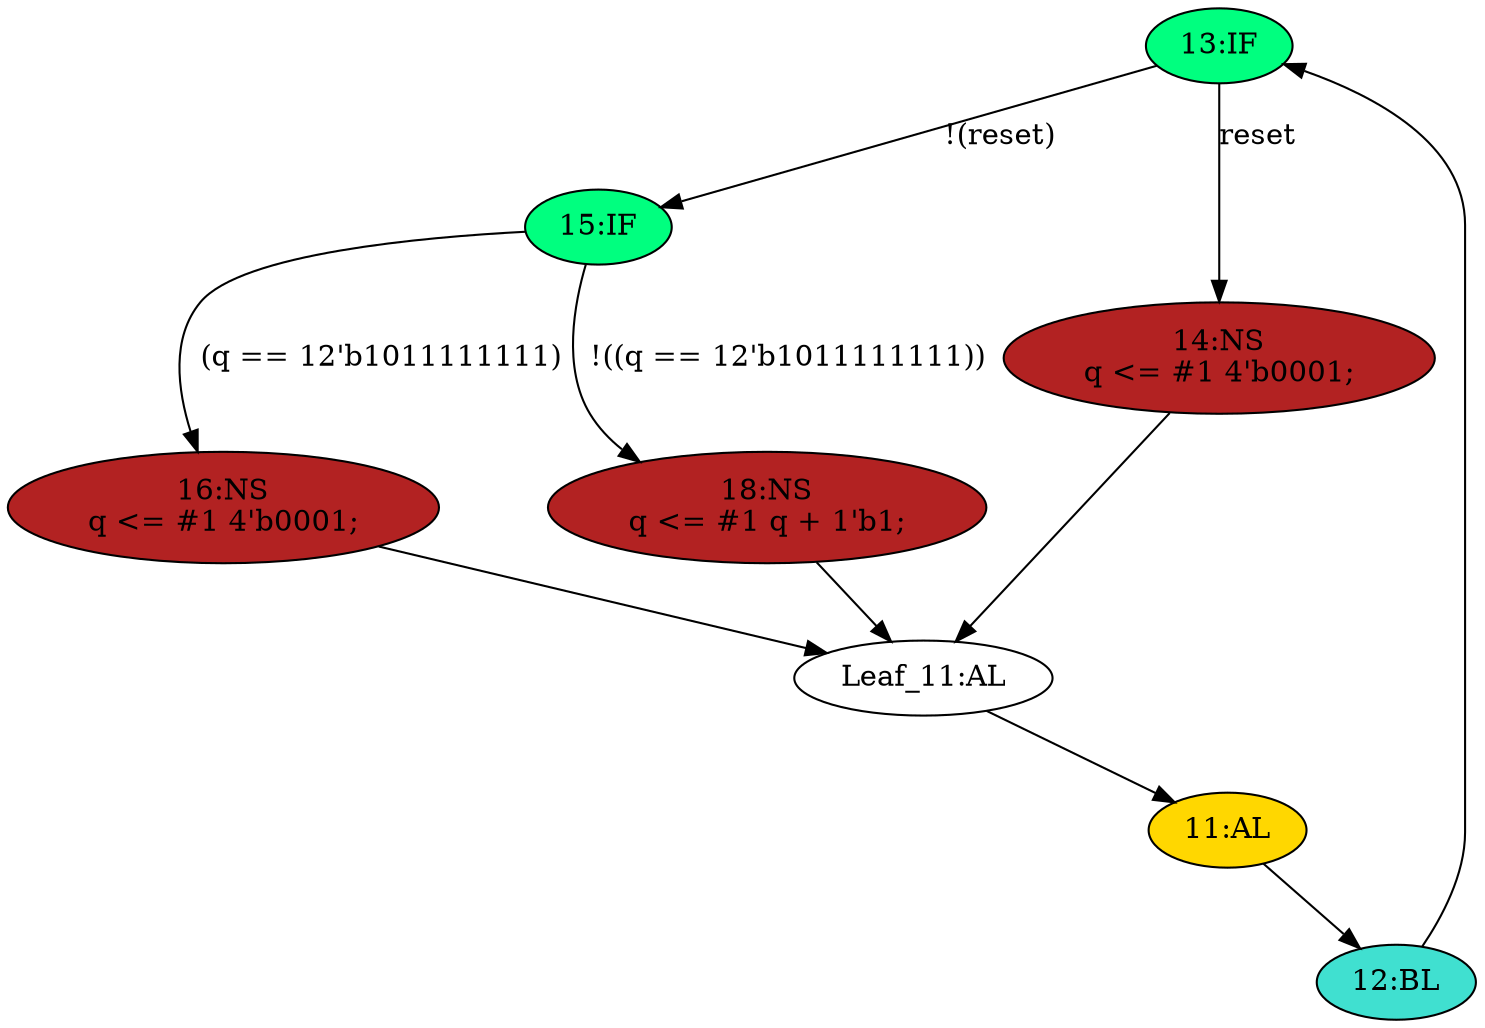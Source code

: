 strict digraph "compose( ,  )" {
	node [label="\N"];
	"13:IF"	[ast="<pyverilog.vparser.ast.IfStatement object at 0x7f7c0cfd6750>",
		fillcolor=springgreen,
		label="13:IF",
		statements="[]",
		style=filled,
		typ=IfStatement];
	"15:IF"	[ast="<pyverilog.vparser.ast.IfStatement object at 0x7f7c0cfcecd0>",
		fillcolor=springgreen,
		label="15:IF",
		statements="[]",
		style=filled,
		typ=IfStatement];
	"13:IF" -> "15:IF"	[cond="['reset']",
		label="!(reset)",
		lineno=13];
	"14:NS"	[ast="<pyverilog.vparser.ast.NonblockingSubstitution object at 0x7f7c0cfd6810>",
		fillcolor=firebrick,
		label="14:NS
q <= #1 4'b0001;",
		statements="[<pyverilog.vparser.ast.NonblockingSubstitution object at 0x7f7c0cfd6810>]",
		style=filled,
		typ=NonblockingSubstitution];
	"13:IF" -> "14:NS"	[cond="['reset']",
		label=reset,
		lineno=13];
	"16:NS"	[ast="<pyverilog.vparser.ast.NonblockingSubstitution object at 0x7f7c0cfce550>",
		fillcolor=firebrick,
		label="16:NS
q <= #1 4'b0001;",
		statements="[<pyverilog.vparser.ast.NonblockingSubstitution object at 0x7f7c0cfce550>]",
		style=filled,
		typ=NonblockingSubstitution];
	"Leaf_11:AL"	[def_var="['q']",
		label="Leaf_11:AL"];
	"16:NS" -> "Leaf_11:AL"	[cond="[]",
		lineno=None];
	"18:NS"	[ast="<pyverilog.vparser.ast.NonblockingSubstitution object at 0x7f7c0d27d6d0>",
		fillcolor=firebrick,
		label="18:NS
q <= #1 q + 1'b1;",
		statements="[<pyverilog.vparser.ast.NonblockingSubstitution object at 0x7f7c0d27d6d0>]",
		style=filled,
		typ=NonblockingSubstitution];
	"18:NS" -> "Leaf_11:AL"	[cond="[]",
		lineno=None];
	"11:AL"	[ast="<pyverilog.vparser.ast.Always object at 0x7f7c0d2f5e10>",
		clk_sens=True,
		fillcolor=gold,
		label="11:AL",
		sens="['clk', 'reset']",
		statements="[]",
		style=filled,
		typ=Always,
		use_var="['reset', 'q']"];
	"Leaf_11:AL" -> "11:AL";
	"15:IF" -> "16:NS"	[cond="['q']",
		label="(q == 12'b1011111111)",
		lineno=15];
	"15:IF" -> "18:NS"	[cond="['q']",
		label="!((q == 12'b1011111111))",
		lineno=15];
	"12:BL"	[ast="<pyverilog.vparser.ast.Block object at 0x7f7c0d2f50d0>",
		fillcolor=turquoise,
		label="12:BL",
		statements="[]",
		style=filled,
		typ=Block];
	"12:BL" -> "13:IF"	[cond="[]",
		lineno=None];
	"11:AL" -> "12:BL"	[cond="[]",
		lineno=None];
	"14:NS" -> "Leaf_11:AL"	[cond="[]",
		lineno=None];
}
